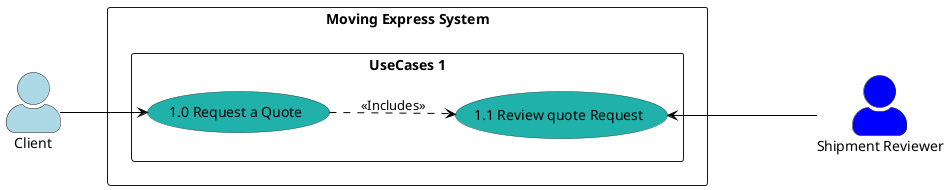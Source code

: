 @startuml

left to right direction
skinparam actorStyle awesome

skinparam usecase {
    BackgroundColor DarkSeaGreen
    BorderColor DarkSlateGray
    ArrowColor Black
    ActorBorderColor black
    ActorFontName Courier
    ActorBackgroundColor<< Human >> Gold
}

actor Client as "Client" #LightBlue
actor "Shipment Reviewer" as ShipmentReviewer #Blue

rectangle "Moving Express System" {
    rectangle "UseCases 1"  {
      usecase "1.0 Request a Quote" as UC1 #LightSeaGreen
      usecase "1.1 Review quote Request" as UC1_1  #LightSeaGreen

/'
      note "If the quote was refused" as N1
'/
    }
}

Client --> UC1

UC1_1 <--- ShipmentReviewer

UC1 ..> UC1_1  : <<Includes>>


@enduml